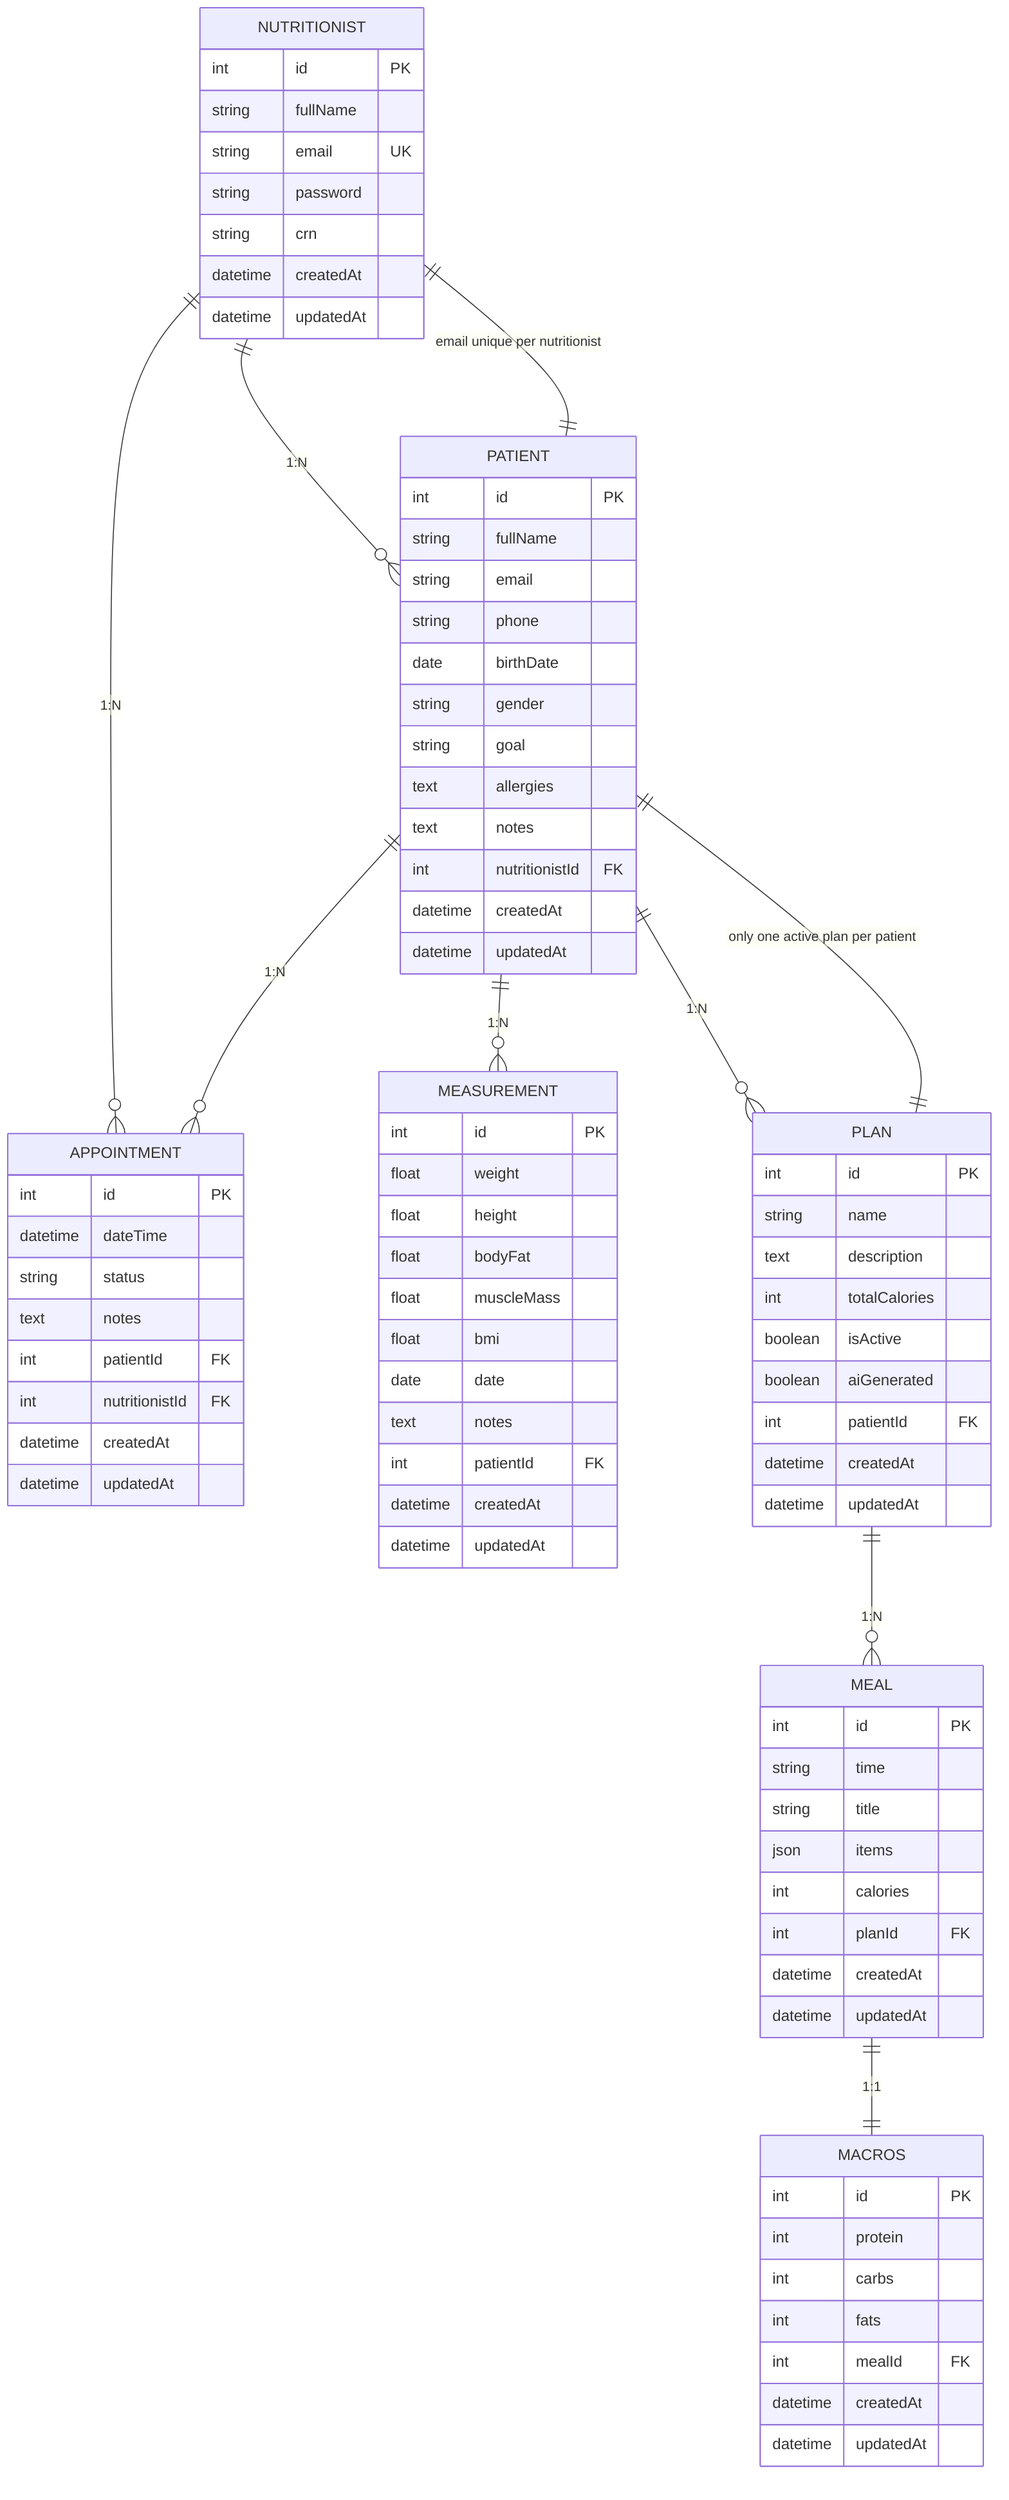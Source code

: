 erDiagram
    NUTRITIONIST {
        int id PK
        string fullName
        string email UK
        string password
        string crn
        datetime createdAt
        datetime updatedAt
    }
    
    PATIENT {
        int id PK
        string fullName
        string email
        string phone
        date birthDate
        string gender
        string goal
        text allergies
        text notes
        int nutritionistId FK
        datetime createdAt
        datetime updatedAt
    }
    
    APPOINTMENT {
        int id PK
        datetime dateTime
        string status
        text notes
        int patientId FK
        int nutritionistId FK
        datetime createdAt
        datetime updatedAt
    }
    
    MEASUREMENT {
        int id PK
        float weight
        float height
        float bodyFat
        float muscleMass
        float bmi
        date date
        text notes
        int patientId FK
        datetime createdAt
        datetime updatedAt
    }
    
    PLAN {
        int id PK
        string name
        text description
        int totalCalories
        boolean isActive
        boolean aiGenerated
        int patientId FK
        datetime createdAt
        datetime updatedAt
    }
    
    MEAL {
        int id PK
        string time
        string title
        json items
        int calories
        int planId FK
        datetime createdAt
        datetime updatedAt
    }
    
    MACROS {
        int id PK
        int protein
        int carbs
        int fats
        int mealId FK
        datetime createdAt
        datetime updatedAt
    }
    
    %% Relacionamentos
    NUTRITIONIST ||--o{ PATIENT : "1:N"
    NUTRITIONIST ||--o{ APPOINTMENT : "1:N"
    PATIENT ||--o{ APPOINTMENT : "1:N"
    PATIENT ||--o{ MEASUREMENT : "1:N"
    PATIENT ||--o{ PLAN : "1:N"
    PLAN ||--o{ MEAL : "1:N"
    MEAL ||--|| MACROS : "1:1"
    
    %% Índices e Constraints
    PATIENT ||--|| NUTRITIONIST : "email unique per nutritionist"
    PLAN ||--|| PATIENT : "only one active plan per patient"